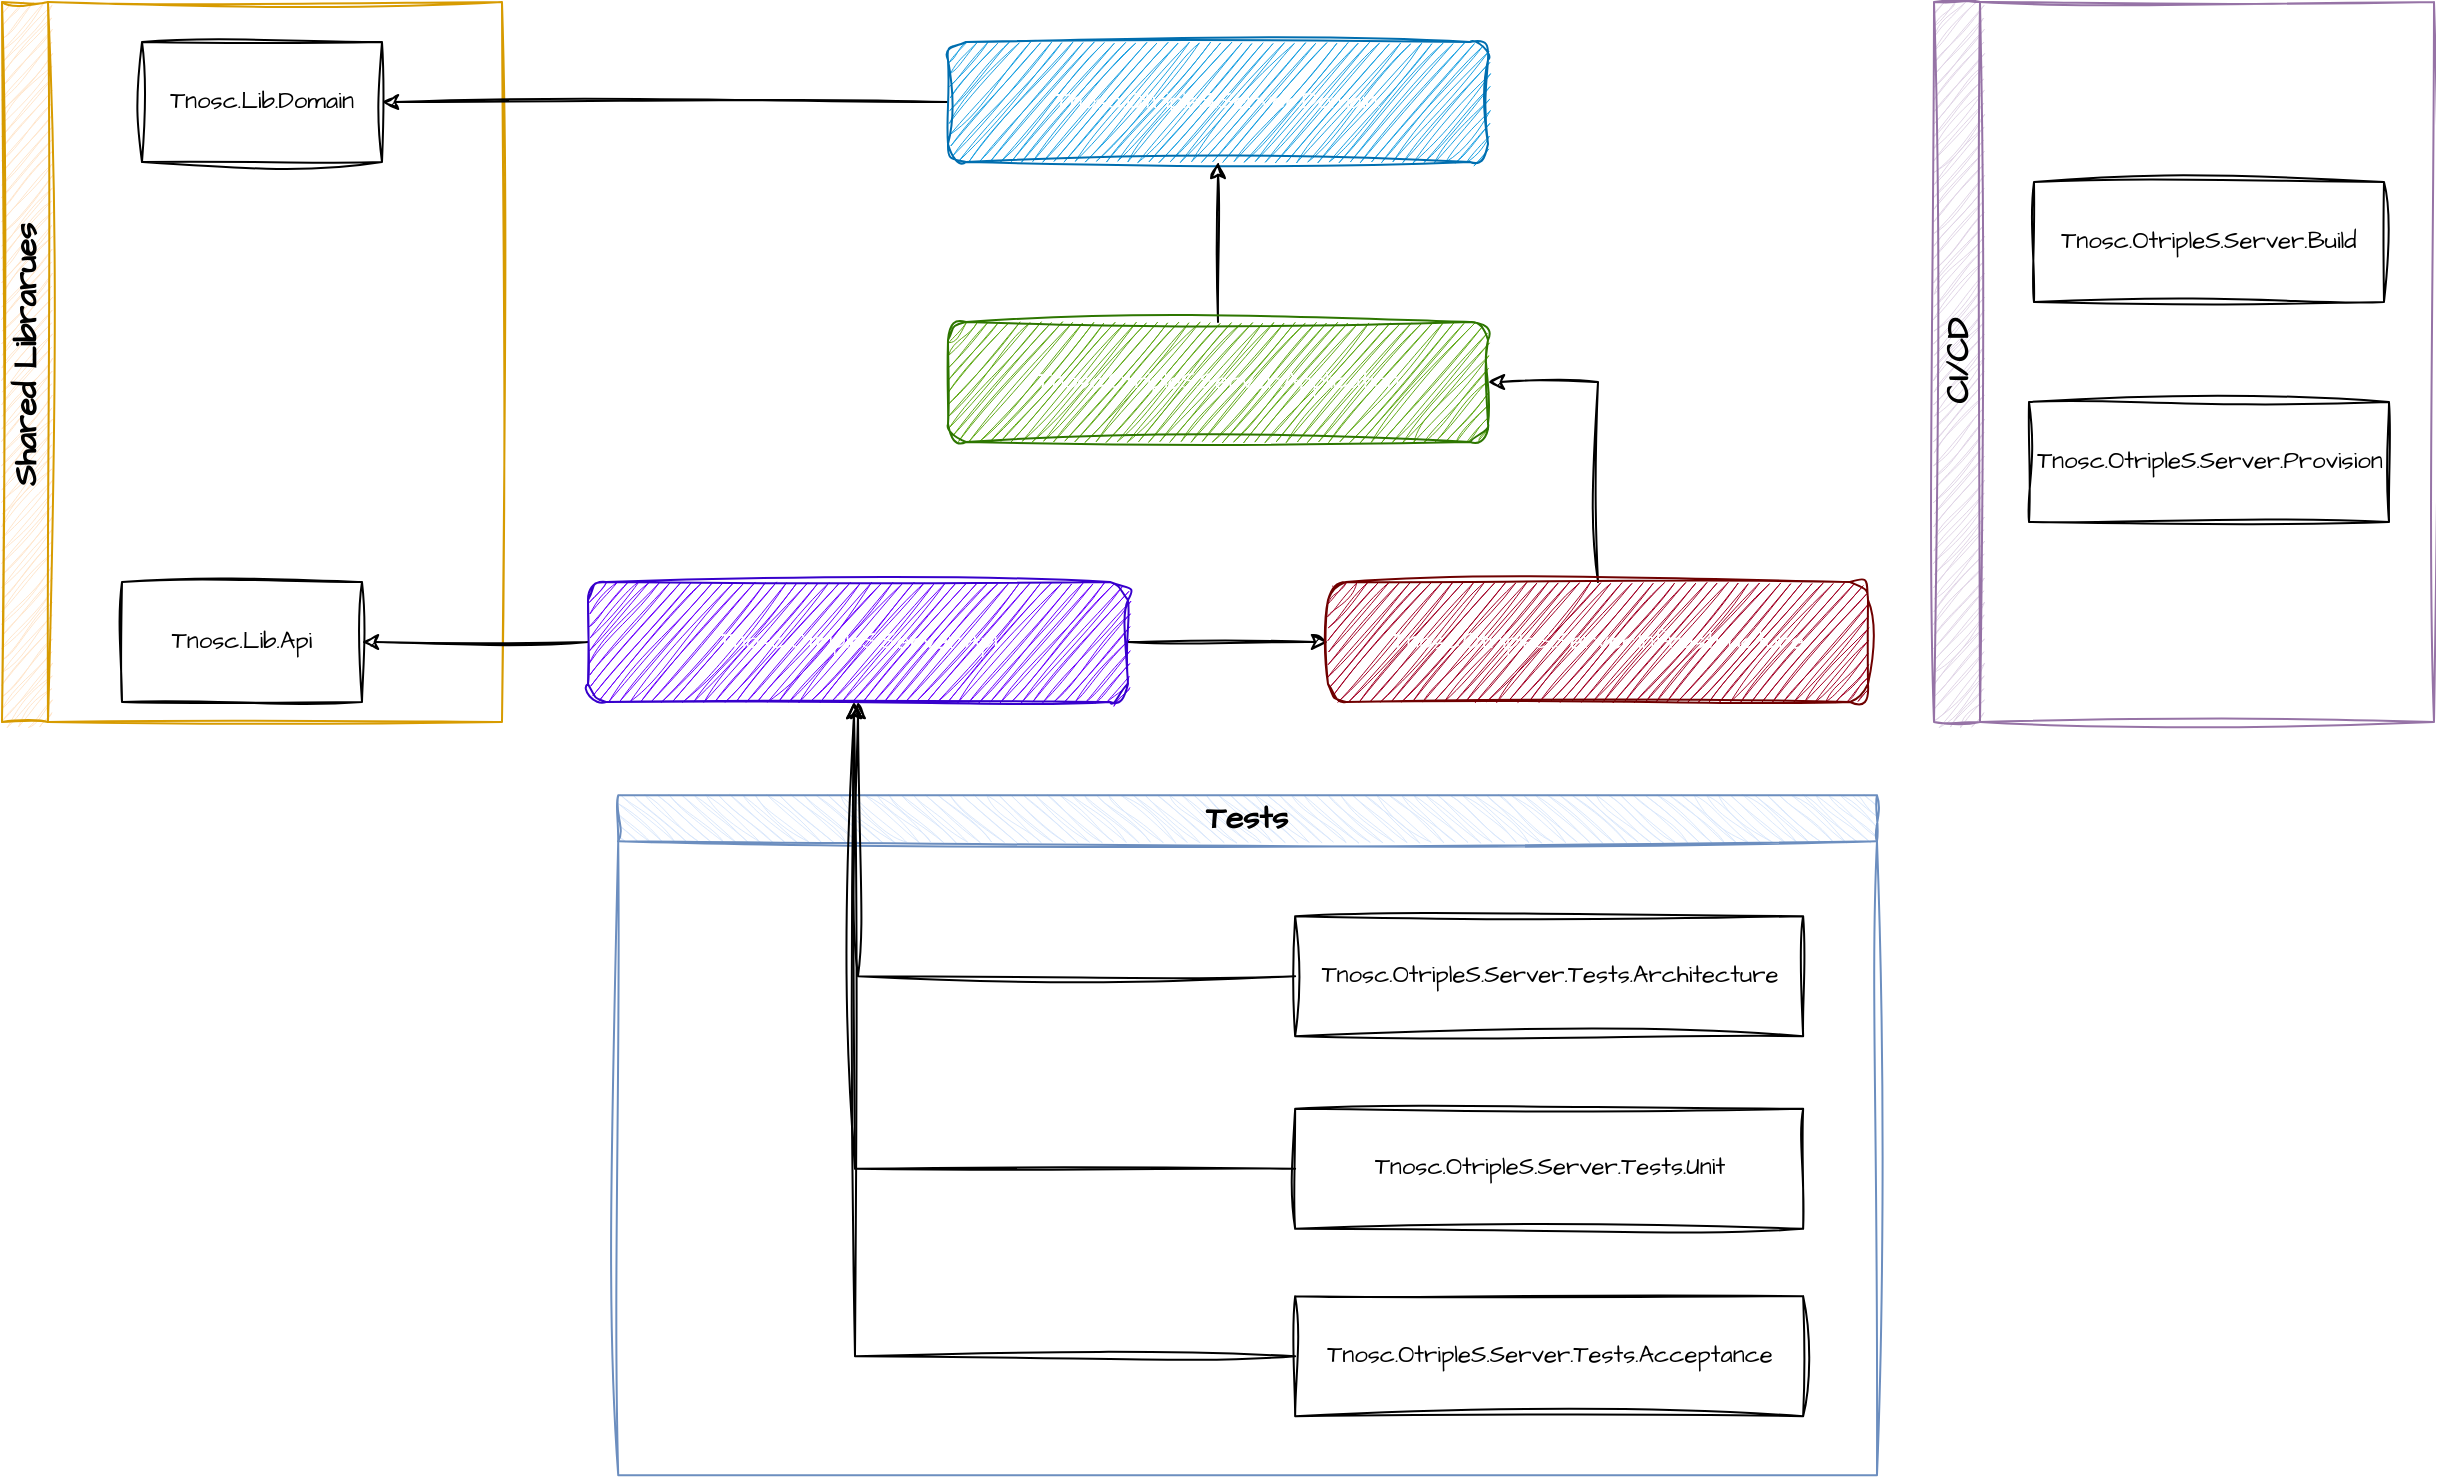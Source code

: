 <mxfile version="28.0.6">
  <diagram name="Page-1" id="smZ8m82g8b_XwVnC9Xe6">
    <mxGraphModel dx="872" dy="537" grid="1" gridSize="10" guides="1" tooltips="1" connect="1" arrows="1" fold="1" page="1" pageScale="1" pageWidth="850" pageHeight="1100" math="0" shadow="0">
      <root>
        <mxCell id="0" />
        <mxCell id="1" parent="0" />
        <mxCell id="bO2SUxUtqcQRhuP-treT-1" value="&lt;font style=&quot;font-size: 16px;&quot;&gt;&amp;nbsp;Shared Librarues&lt;/font&gt;" style="swimlane;horizontal=0;whiteSpace=wrap;html=1;sketch=1;hachureGap=4;jiggle=2;curveFitting=1;fontFamily=Architects Daughter;fontSource=https%3A%2F%2Ffonts.googleapis.com%2Fcss%3Ffamily%3DArchitects%2BDaughter;startSize=23;fillColor=#ffe6cc;strokeColor=#d79b00;" vertex="1" parent="1">
          <mxGeometry x="190" y="210" width="250" height="360" as="geometry" />
        </mxCell>
        <mxCell id="bO2SUxUtqcQRhuP-treT-2" value="Tnosc.Lib.Api" style="whiteSpace=wrap;html=1;sketch=1;hachureGap=4;jiggle=2;curveFitting=1;fontFamily=Architects Daughter;fontSource=https%3A%2F%2Ffonts.googleapis.com%2Fcss%3Ffamily%3DArchitects%2BDaughter;" vertex="1" parent="bO2SUxUtqcQRhuP-treT-1">
          <mxGeometry x="60" y="290" width="120" height="60" as="geometry" />
        </mxCell>
        <mxCell id="bO2SUxUtqcQRhuP-treT-3" value="Tnosc.Lib.Domain" style="whiteSpace=wrap;html=1;sketch=1;hachureGap=4;jiggle=2;curveFitting=1;fontFamily=Architects Daughter;fontSource=https%3A%2F%2Ffonts.googleapis.com%2Fcss%3Ffamily%3DArchitects%2BDaughter;" vertex="1" parent="bO2SUxUtqcQRhuP-treT-1">
          <mxGeometry x="70" y="20" width="120" height="60" as="geometry" />
        </mxCell>
        <mxCell id="bO2SUxUtqcQRhuP-treT-4" style="edgeStyle=orthogonalEdgeStyle;rounded=0;sketch=1;hachureGap=4;jiggle=2;curveFitting=1;orthogonalLoop=1;jettySize=auto;html=1;fontFamily=Architects Daughter;fontSource=https%3A%2F%2Ffonts.googleapis.com%2Fcss%3Ffamily%3DArchitects%2BDaughter;entryX=1;entryY=0.5;entryDx=0;entryDy=0;" edge="1" parent="1" source="bO2SUxUtqcQRhuP-treT-5" target="bO2SUxUtqcQRhuP-treT-3">
          <mxGeometry relative="1" as="geometry">
            <mxPoint x="386" y="260" as="targetPoint" />
          </mxGeometry>
        </mxCell>
        <mxCell id="bO2SUxUtqcQRhuP-treT-5" value="Tnosc.OtripleS.Server.Domain." style="rounded=1;whiteSpace=wrap;html=1;sketch=1;hachureGap=4;jiggle=2;curveFitting=1;fontFamily=Architects Daughter;fontSource=https%3A%2F%2Ffonts.googleapis.com%2Fcss%3Ffamily%3DArchitects%2BDaughter;fillColor=#1ba1e2;fontColor=#ffffff;strokeColor=#006EAF;" vertex="1" parent="1">
          <mxGeometry x="663" y="230" width="270" height="60" as="geometry" />
        </mxCell>
        <mxCell id="bO2SUxUtqcQRhuP-treT-6" style="edgeStyle=orthogonalEdgeStyle;rounded=0;sketch=1;hachureGap=4;jiggle=2;curveFitting=1;orthogonalLoop=1;jettySize=auto;html=1;entryX=0.5;entryY=1;entryDx=0;entryDy=0;fontFamily=Architects Daughter;fontSource=https%3A%2F%2Ffonts.googleapis.com%2Fcss%3Ffamily%3DArchitects%2BDaughter;" edge="1" parent="1" source="bO2SUxUtqcQRhuP-treT-7" target="bO2SUxUtqcQRhuP-treT-5">
          <mxGeometry relative="1" as="geometry" />
        </mxCell>
        <mxCell id="bO2SUxUtqcQRhuP-treT-7" value="Tnosc.OtripleS.Server.Application" style="rounded=1;whiteSpace=wrap;html=1;sketch=1;hachureGap=4;jiggle=2;curveFitting=1;fontFamily=Architects Daughter;fontSource=https%3A%2F%2Ffonts.googleapis.com%2Fcss%3Ffamily%3DArchitects%2BDaughter;fillColor=#60a917;fontColor=#ffffff;strokeColor=#2D7600;" vertex="1" parent="1">
          <mxGeometry x="663" y="370" width="270" height="60" as="geometry" />
        </mxCell>
        <mxCell id="bO2SUxUtqcQRhuP-treT-8" style="edgeStyle=orthogonalEdgeStyle;rounded=0;sketch=1;hachureGap=4;jiggle=2;curveFitting=1;orthogonalLoop=1;jettySize=auto;html=1;entryX=1;entryY=0.5;entryDx=0;entryDy=0;fontFamily=Architects Daughter;fontSource=https%3A%2F%2Ffonts.googleapis.com%2Fcss%3Ffamily%3DArchitects%2BDaughter;" edge="1" parent="1" source="bO2SUxUtqcQRhuP-treT-10" target="bO2SUxUtqcQRhuP-treT-2">
          <mxGeometry relative="1" as="geometry" />
        </mxCell>
        <mxCell id="bO2SUxUtqcQRhuP-treT-9" style="edgeStyle=orthogonalEdgeStyle;rounded=0;sketch=1;hachureGap=4;jiggle=2;curveFitting=1;orthogonalLoop=1;jettySize=auto;html=1;entryX=0;entryY=0.5;entryDx=0;entryDy=0;fontFamily=Architects Daughter;fontSource=https%3A%2F%2Ffonts.googleapis.com%2Fcss%3Ffamily%3DArchitects%2BDaughter;" edge="1" parent="1" source="bO2SUxUtqcQRhuP-treT-10" target="bO2SUxUtqcQRhuP-treT-12">
          <mxGeometry relative="1" as="geometry" />
        </mxCell>
        <mxCell id="bO2SUxUtqcQRhuP-treT-10" value="Tnosc.OtripleS.Server.Api" style="rounded=1;whiteSpace=wrap;html=1;sketch=1;hachureGap=4;jiggle=2;curveFitting=1;fontFamily=Architects Daughter;fontSource=https%3A%2F%2Ffonts.googleapis.com%2Fcss%3Ffamily%3DArchitects%2BDaughter;fillColor=#6a00ff;fontColor=#ffffff;strokeColor=#3700CC;" vertex="1" parent="1">
          <mxGeometry x="483" y="500" width="270" height="60" as="geometry" />
        </mxCell>
        <mxCell id="bO2SUxUtqcQRhuP-treT-11" style="edgeStyle=orthogonalEdgeStyle;rounded=0;sketch=1;hachureGap=4;jiggle=2;curveFitting=1;orthogonalLoop=1;jettySize=auto;html=1;entryX=1;entryY=0.5;entryDx=0;entryDy=0;fontFamily=Architects Daughter;fontSource=https%3A%2F%2Ffonts.googleapis.com%2Fcss%3Ffamily%3DArchitects%2BDaughter;" edge="1" parent="1" source="bO2SUxUtqcQRhuP-treT-12" target="bO2SUxUtqcQRhuP-treT-7">
          <mxGeometry relative="1" as="geometry" />
        </mxCell>
        <mxCell id="bO2SUxUtqcQRhuP-treT-12" value="Tnosc.OtripleS.Server.Infrastructure" style="rounded=1;whiteSpace=wrap;html=1;sketch=1;hachureGap=4;jiggle=2;curveFitting=1;fontFamily=Architects Daughter;fontSource=https%3A%2F%2Ffonts.googleapis.com%2Fcss%3Ffamily%3DArchitects%2BDaughter;fillColor=#a20025;fontColor=#ffffff;strokeColor=#6F0000;" vertex="1" parent="1">
          <mxGeometry x="853" y="500" width="270" height="60" as="geometry" />
        </mxCell>
        <mxCell id="bO2SUxUtqcQRhuP-treT-13" value="&lt;font style=&quot;font-size: 16px;&quot;&gt;Tests&lt;/font&gt;" style="swimlane;horizontal=0;whiteSpace=wrap;html=1;sketch=1;hachureGap=4;jiggle=2;curveFitting=1;fontFamily=Architects Daughter;fontSource=https%3A%2F%2Ffonts.googleapis.com%2Fcss%3Ffamily%3DArchitects%2BDaughter;startSize=23;rotation=90;fillColor=#dae8fc;strokeColor=#6c8ebf;" vertex="1" parent="1">
          <mxGeometry x="642.8" y="461.96" width="340" height="629.38" as="geometry" />
        </mxCell>
        <mxCell id="bO2SUxUtqcQRhuP-treT-14" value="Tnosc.OtripleS.Server.Tests.Architecture" style="whiteSpace=wrap;html=1;sketch=1;hachureGap=4;jiggle=2;curveFitting=1;fontFamily=Architects Daughter;fontSource=https%3A%2F%2Ffonts.googleapis.com%2Fcss%3Ffamily%3DArchitects%2BDaughter;rotation=0;" vertex="1" parent="bO2SUxUtqcQRhuP-treT-13">
          <mxGeometry x="193.77" y="205.11" width="254" height="60" as="geometry" />
        </mxCell>
        <mxCell id="bO2SUxUtqcQRhuP-treT-15" style="edgeStyle=orthogonalEdgeStyle;rounded=0;sketch=1;hachureGap=4;jiggle=2;curveFitting=1;orthogonalLoop=1;jettySize=auto;html=1;fontFamily=Architects Daughter;fontSource=https%3A%2F%2Ffonts.googleapis.com%2Fcss%3Ffamily%3DArchitects%2BDaughter;" edge="1" parent="bO2SUxUtqcQRhuP-treT-13" source="bO2SUxUtqcQRhuP-treT-16">
          <mxGeometry relative="1" as="geometry">
            <mxPoint x="-26.8" y="98.04" as="targetPoint" />
          </mxGeometry>
        </mxCell>
        <mxCell id="bO2SUxUtqcQRhuP-treT-16" value="Tnosc.OtripleS.Server.Tests.Unit" style="whiteSpace=wrap;html=1;sketch=1;hachureGap=4;jiggle=2;curveFitting=1;fontFamily=Architects Daughter;fontSource=https%3A%2F%2Ffonts.googleapis.com%2Fcss%3Ffamily%3DArchitects%2BDaughter;rotation=0;" vertex="1" parent="bO2SUxUtqcQRhuP-treT-13">
          <mxGeometry x="193.77" y="301.46" width="254" height="60" as="geometry" />
        </mxCell>
        <mxCell id="bO2SUxUtqcQRhuP-treT-17" style="edgeStyle=orthogonalEdgeStyle;rounded=0;sketch=1;hachureGap=4;jiggle=2;curveFitting=1;orthogonalLoop=1;jettySize=auto;html=1;fontFamily=Architects Daughter;fontSource=https%3A%2F%2Ffonts.googleapis.com%2Fcss%3Ffamily%3DArchitects%2BDaughter;" edge="1" parent="bO2SUxUtqcQRhuP-treT-13" source="bO2SUxUtqcQRhuP-treT-18">
          <mxGeometry relative="1" as="geometry">
            <mxPoint x="-26.8" y="98.04" as="targetPoint" />
          </mxGeometry>
        </mxCell>
        <mxCell id="bO2SUxUtqcQRhuP-treT-18" value="Tnosc.OtripleS.Server.Tests.Acceptance" style="whiteSpace=wrap;html=1;sketch=1;hachureGap=4;jiggle=2;curveFitting=1;fontFamily=Architects Daughter;fontSource=https%3A%2F%2Ffonts.googleapis.com%2Fcss%3Ffamily%3DArchitects%2BDaughter;rotation=0;" vertex="1" parent="bO2SUxUtqcQRhuP-treT-13">
          <mxGeometry x="193.77" y="395.11" width="254" height="60" as="geometry" />
        </mxCell>
        <mxCell id="bO2SUxUtqcQRhuP-treT-19" style="edgeStyle=orthogonalEdgeStyle;rounded=0;sketch=1;hachureGap=4;jiggle=2;curveFitting=1;orthogonalLoop=1;jettySize=auto;html=1;fontFamily=Architects Daughter;fontSource=https%3A%2F%2Ffonts.googleapis.com%2Fcss%3Ffamily%3DArchitects%2BDaughter;" edge="1" parent="1" source="bO2SUxUtqcQRhuP-treT-14" target="bO2SUxUtqcQRhuP-treT-10">
          <mxGeometry relative="1" as="geometry" />
        </mxCell>
        <mxCell id="bO2SUxUtqcQRhuP-treT-20" value="&lt;font style=&quot;font-size: 16px;&quot;&gt;CI/CD&lt;/font&gt;" style="swimlane;horizontal=0;whiteSpace=wrap;html=1;sketch=1;hachureGap=4;jiggle=2;curveFitting=1;fontFamily=Architects Daughter;fontSource=https%3A%2F%2Ffonts.googleapis.com%2Fcss%3Ffamily%3DArchitects%2BDaughter;startSize=23;fillColor=#e1d5e7;strokeColor=#9673a6;" vertex="1" parent="1">
          <mxGeometry x="1156" y="210" width="250" height="360" as="geometry" />
        </mxCell>
        <mxCell id="bO2SUxUtqcQRhuP-treT-21" value="Tnosc.OtripleS.Server.Build" style="whiteSpace=wrap;html=1;sketch=1;hachureGap=4;jiggle=2;curveFitting=1;fontFamily=Architects Daughter;fontSource=https%3A%2F%2Ffonts.googleapis.com%2Fcss%3Ffamily%3DArchitects%2BDaughter;" vertex="1" parent="bO2SUxUtqcQRhuP-treT-20">
          <mxGeometry x="50" y="90" width="175" height="60" as="geometry" />
        </mxCell>
        <mxCell id="bO2SUxUtqcQRhuP-treT-22" value="Tnosc.OtripleS.Server.Provision" style="whiteSpace=wrap;html=1;sketch=1;hachureGap=4;jiggle=2;curveFitting=1;fontFamily=Architects Daughter;fontSource=https%3A%2F%2Ffonts.googleapis.com%2Fcss%3Ffamily%3DArchitects%2BDaughter;" vertex="1" parent="bO2SUxUtqcQRhuP-treT-20">
          <mxGeometry x="47.5" y="200" width="180" height="60" as="geometry" />
        </mxCell>
      </root>
    </mxGraphModel>
  </diagram>
</mxfile>
